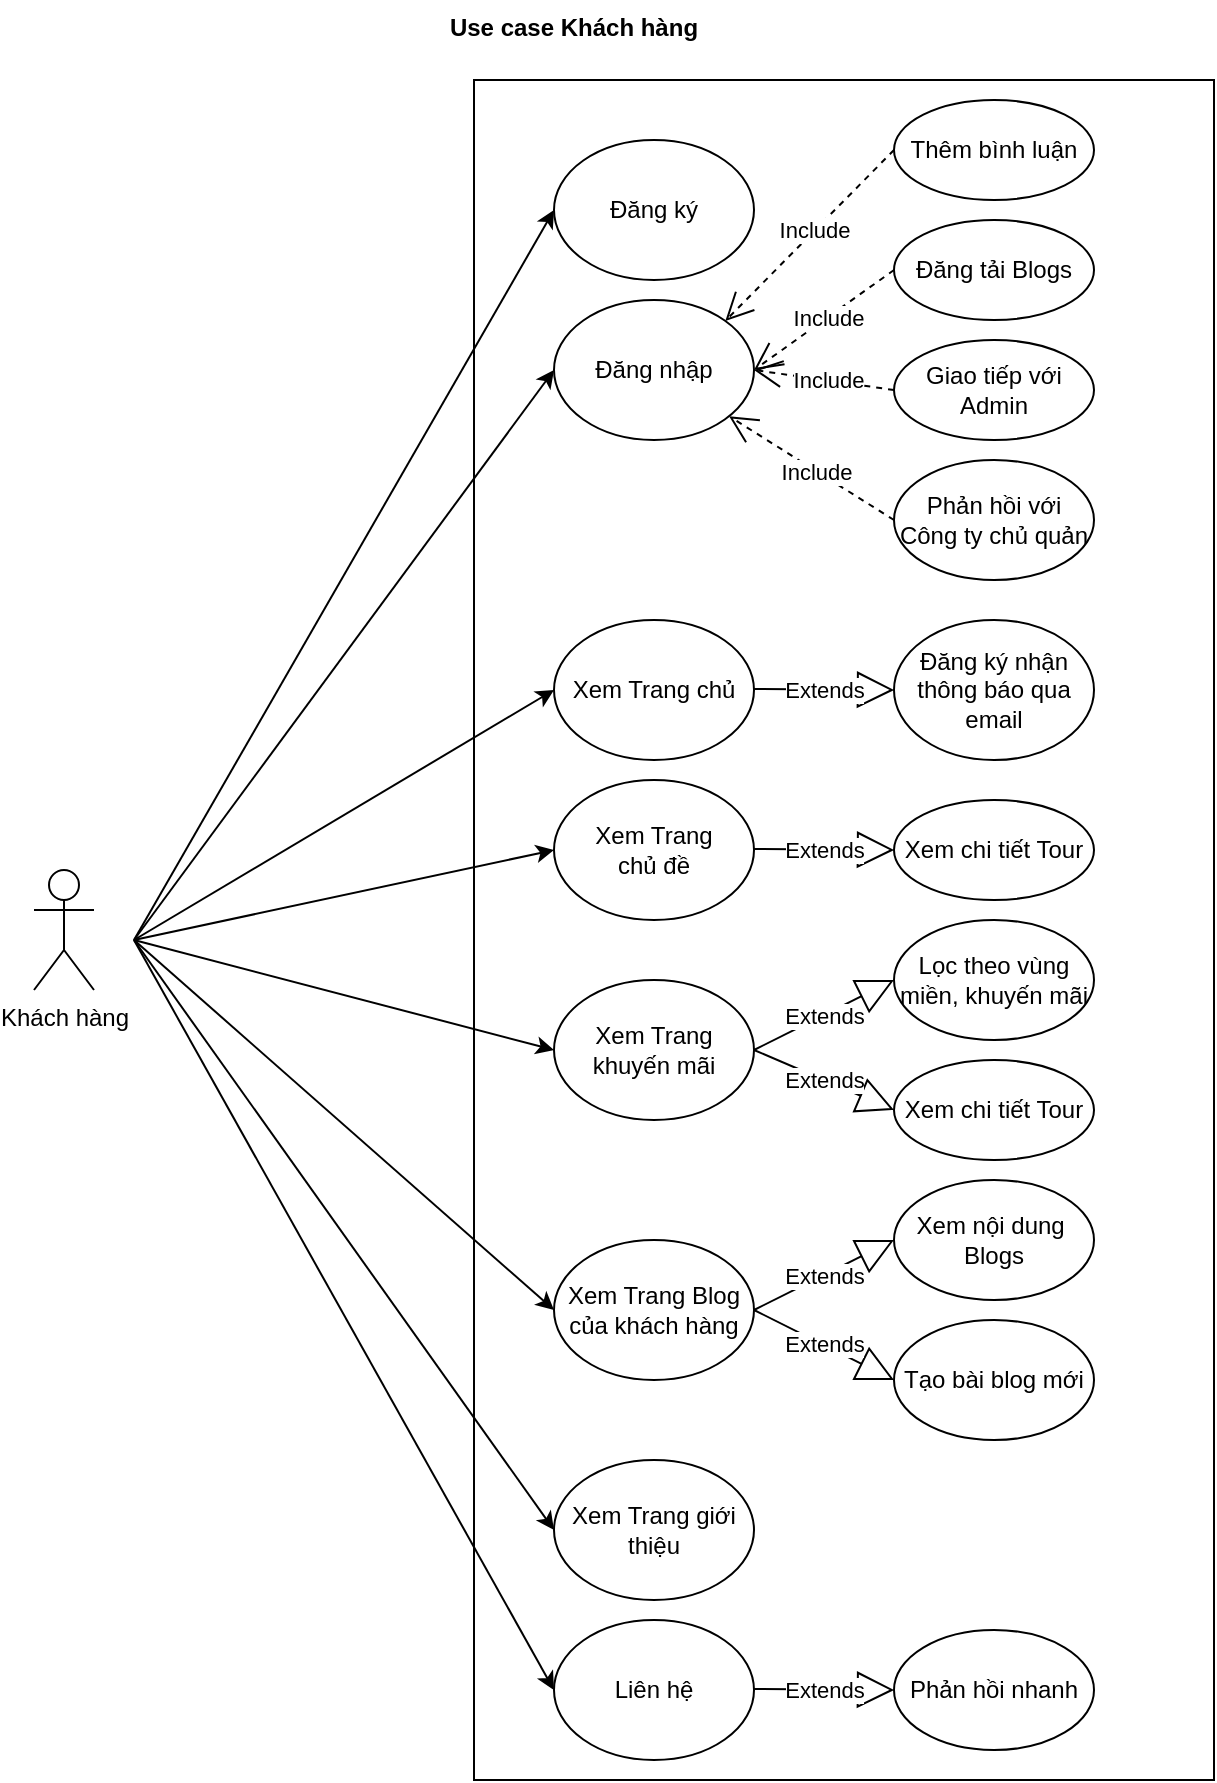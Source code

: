 <mxfile version="15.0.6" type="github">
  <diagram id="01O5uSKKgzHhrHDsLZxM" name="Page-1">
    <mxGraphModel dx="1038" dy="579" grid="1" gridSize="10" guides="1" tooltips="1" connect="1" arrows="1" fold="1" page="1" pageScale="1" pageWidth="827" pageHeight="1169" math="0" shadow="0">
      <root>
        <mxCell id="0" />
        <mxCell id="1" parent="0" />
        <mxCell id="jqa-2G00oBbrcwfLRXYl-14" value="" style="rounded=0;whiteSpace=wrap;html=1;" parent="1" vertex="1">
          <mxGeometry x="290" y="50" width="370" height="850" as="geometry" />
        </mxCell>
        <mxCell id="jqa-2G00oBbrcwfLRXYl-2" value="Khách hàng" style="shape=umlActor;verticalLabelPosition=bottom;verticalAlign=top;html=1;outlineConnect=0;" parent="1" vertex="1">
          <mxGeometry x="70" y="445" width="30" height="60" as="geometry" />
        </mxCell>
        <mxCell id="jqa-2G00oBbrcwfLRXYl-3" value="" style="endArrow=classic;html=1;entryX=0;entryY=0.5;entryDx=0;entryDy=0;" parent="1" edge="1">
          <mxGeometry width="50" height="50" relative="1" as="geometry">
            <mxPoint x="120" y="480" as="sourcePoint" />
            <mxPoint x="330" y="115" as="targetPoint" />
          </mxGeometry>
        </mxCell>
        <mxCell id="jqa-2G00oBbrcwfLRXYl-9" value="" style="endArrow=classic;html=1;entryX=0;entryY=0.5;entryDx=0;entryDy=0;" parent="1" edge="1">
          <mxGeometry width="50" height="50" relative="1" as="geometry">
            <mxPoint x="120" y="480" as="sourcePoint" />
            <mxPoint x="330" y="195" as="targetPoint" />
          </mxGeometry>
        </mxCell>
        <mxCell id="jqa-2G00oBbrcwfLRXYl-21" value="" style="endArrow=classic;html=1;entryX=0;entryY=0.5;entryDx=0;entryDy=0;" parent="1" edge="1">
          <mxGeometry width="50" height="50" relative="1" as="geometry">
            <mxPoint x="120" y="480" as="sourcePoint" />
            <mxPoint x="330" y="355" as="targetPoint" />
          </mxGeometry>
        </mxCell>
        <mxCell id="jqa-2G00oBbrcwfLRXYl-22" value="" style="endArrow=classic;html=1;entryX=0;entryY=0.5;entryDx=0;entryDy=0;" parent="1" target="bpFIh0Sjr498-v55LHdx-5" edge="1">
          <mxGeometry width="50" height="50" relative="1" as="geometry">
            <mxPoint x="120" y="480" as="sourcePoint" />
            <mxPoint x="330" y="435" as="targetPoint" />
          </mxGeometry>
        </mxCell>
        <mxCell id="jqa-2G00oBbrcwfLRXYl-23" value="" style="endArrow=classic;html=1;entryX=0;entryY=0.5;entryDx=0;entryDy=0;" parent="1" target="bpFIh0Sjr498-v55LHdx-7" edge="1">
          <mxGeometry width="50" height="50" relative="1" as="geometry">
            <mxPoint x="120" y="480" as="sourcePoint" />
            <mxPoint x="330" y="515" as="targetPoint" />
          </mxGeometry>
        </mxCell>
        <mxCell id="jqa-2G00oBbrcwfLRXYl-26" value="" style="endArrow=classic;html=1;entryX=0;entryY=0.5;entryDx=0;entryDy=0;" parent="1" target="bpFIh0Sjr498-v55LHdx-8" edge="1">
          <mxGeometry width="50" height="50" relative="1" as="geometry">
            <mxPoint x="120" y="480" as="sourcePoint" />
            <mxPoint x="330" y="675" as="targetPoint" />
          </mxGeometry>
        </mxCell>
        <mxCell id="jqa-2G00oBbrcwfLRXYl-27" value="" style="endArrow=classic;html=1;entryX=0;entryY=0.5;entryDx=0;entryDy=0;" parent="1" target="bpFIh0Sjr498-v55LHdx-9" edge="1">
          <mxGeometry width="50" height="50" relative="1" as="geometry">
            <mxPoint x="120" y="480" as="sourcePoint" />
            <mxPoint x="330" y="755" as="targetPoint" />
          </mxGeometry>
        </mxCell>
        <mxCell id="jqa-2G00oBbrcwfLRXYl-28" value="" style="endArrow=classic;html=1;entryX=0;entryY=0.5;entryDx=0;entryDy=0;" parent="1" target="bpFIh0Sjr498-v55LHdx-10" edge="1">
          <mxGeometry width="50" height="50" relative="1" as="geometry">
            <mxPoint x="120" y="480" as="sourcePoint" />
            <mxPoint x="330" y="835" as="targetPoint" />
          </mxGeometry>
        </mxCell>
        <mxCell id="jqa-2G00oBbrcwfLRXYl-46" value="Use case Khách hàng" style="text;align=center;fontStyle=1;verticalAlign=middle;spacingLeft=3;spacingRight=3;strokeColor=none;rotatable=0;points=[[0,0.5],[1,0.5]];portConstraint=eastwest;" parent="1" vertex="1">
          <mxGeometry x="300" y="10" width="80" height="26" as="geometry" />
        </mxCell>
        <mxCell id="bpFIh0Sjr498-v55LHdx-3" value="Đăng ký" style="ellipse;whiteSpace=wrap;html=1;" vertex="1" parent="1">
          <mxGeometry x="330" y="80" width="100" height="70" as="geometry" />
        </mxCell>
        <mxCell id="bpFIh0Sjr498-v55LHdx-4" value="Đăng nhập" style="ellipse;whiteSpace=wrap;html=1;" vertex="1" parent="1">
          <mxGeometry x="330" y="160" width="100" height="70" as="geometry" />
        </mxCell>
        <mxCell id="bpFIh0Sjr498-v55LHdx-5" value="Xem Trang &lt;br&gt;chủ đề" style="ellipse;whiteSpace=wrap;html=1;" vertex="1" parent="1">
          <mxGeometry x="330" y="400" width="100" height="70" as="geometry" />
        </mxCell>
        <mxCell id="bpFIh0Sjr498-v55LHdx-6" value="Xem Trang chủ" style="ellipse;whiteSpace=wrap;html=1;" vertex="1" parent="1">
          <mxGeometry x="330" y="320" width="100" height="70" as="geometry" />
        </mxCell>
        <mxCell id="bpFIh0Sjr498-v55LHdx-7" value="Xem Trang khuyến mãi" style="ellipse;whiteSpace=wrap;html=1;" vertex="1" parent="1">
          <mxGeometry x="330" y="500" width="100" height="70" as="geometry" />
        </mxCell>
        <mxCell id="bpFIh0Sjr498-v55LHdx-8" value="Xem Trang Blog của khách hàng" style="ellipse;whiteSpace=wrap;html=1;" vertex="1" parent="1">
          <mxGeometry x="330" y="630" width="100" height="70" as="geometry" />
        </mxCell>
        <mxCell id="bpFIh0Sjr498-v55LHdx-9" value="Xem Trang giới thiệu" style="ellipse;whiteSpace=wrap;html=1;" vertex="1" parent="1">
          <mxGeometry x="330" y="740" width="100" height="70" as="geometry" />
        </mxCell>
        <mxCell id="bpFIh0Sjr498-v55LHdx-10" value="Liên hệ" style="ellipse;whiteSpace=wrap;html=1;" vertex="1" parent="1">
          <mxGeometry x="330" y="820" width="100" height="70" as="geometry" />
        </mxCell>
        <mxCell id="bpFIh0Sjr498-v55LHdx-11" value="Thêm bình luận" style="ellipse;whiteSpace=wrap;html=1;" vertex="1" parent="1">
          <mxGeometry x="500" y="60" width="100" height="50" as="geometry" />
        </mxCell>
        <mxCell id="bpFIh0Sjr498-v55LHdx-12" value="Đăng tải Blogs" style="ellipse;whiteSpace=wrap;html=1;" vertex="1" parent="1">
          <mxGeometry x="500" y="120" width="100" height="50" as="geometry" />
        </mxCell>
        <mxCell id="bpFIh0Sjr498-v55LHdx-13" value="Giao tiếp với Admin" style="ellipse;whiteSpace=wrap;html=1;" vertex="1" parent="1">
          <mxGeometry x="500" y="180" width="100" height="50" as="geometry" />
        </mxCell>
        <mxCell id="bpFIh0Sjr498-v55LHdx-14" value="Phản hồi với Công ty chủ quản" style="ellipse;whiteSpace=wrap;html=1;" vertex="1" parent="1">
          <mxGeometry x="500" y="240" width="100" height="60" as="geometry" />
        </mxCell>
        <mxCell id="bpFIh0Sjr498-v55LHdx-15" value="Lọc theo vùng miền, khuyến mãi" style="ellipse;whiteSpace=wrap;html=1;" vertex="1" parent="1">
          <mxGeometry x="500" y="470" width="100" height="60" as="geometry" />
        </mxCell>
        <mxCell id="bpFIh0Sjr498-v55LHdx-16" value="Xem nội dung&amp;nbsp;&lt;br&gt;Blogs" style="ellipse;whiteSpace=wrap;html=1;" vertex="1" parent="1">
          <mxGeometry x="500" y="600" width="100" height="60" as="geometry" />
        </mxCell>
        <mxCell id="bpFIh0Sjr498-v55LHdx-17" value="Xem chi tiết Tour" style="ellipse;whiteSpace=wrap;html=1;" vertex="1" parent="1">
          <mxGeometry x="500" y="410" width="100" height="50" as="geometry" />
        </mxCell>
        <mxCell id="bpFIh0Sjr498-v55LHdx-18" value="Phản hồi nhanh" style="ellipse;whiteSpace=wrap;html=1;" vertex="1" parent="1">
          <mxGeometry x="500" y="825" width="100" height="60" as="geometry" />
        </mxCell>
        <mxCell id="bpFIh0Sjr498-v55LHdx-19" value="Xem chi tiết Tour" style="ellipse;whiteSpace=wrap;html=1;" vertex="1" parent="1">
          <mxGeometry x="500" y="540" width="100" height="50" as="geometry" />
        </mxCell>
        <mxCell id="bpFIh0Sjr498-v55LHdx-20" value="Tạo bài blog mới" style="ellipse;whiteSpace=wrap;html=1;" vertex="1" parent="1">
          <mxGeometry x="500" y="670" width="100" height="60" as="geometry" />
        </mxCell>
        <mxCell id="bpFIh0Sjr498-v55LHdx-21" value="Đăng ký nhận thông báo qua email" style="ellipse;whiteSpace=wrap;html=1;" vertex="1" parent="1">
          <mxGeometry x="500" y="320" width="100" height="70" as="geometry" />
        </mxCell>
        <mxCell id="bpFIh0Sjr498-v55LHdx-22" value="Include" style="endArrow=open;endSize=12;dashed=1;html=1;entryX=1;entryY=0;entryDx=0;entryDy=0;exitX=0;exitY=0.5;exitDx=0;exitDy=0;" edge="1" parent="1">
          <mxGeometry x="-0.062" width="160" relative="1" as="geometry">
            <mxPoint x="500" y="85.0" as="sourcePoint" />
            <mxPoint x="415.672" y="170.475" as="targetPoint" />
            <mxPoint as="offset" />
          </mxGeometry>
        </mxCell>
        <mxCell id="bpFIh0Sjr498-v55LHdx-23" value="Include" style="endArrow=open;endSize=12;dashed=1;html=1;entryX=1;entryY=0.5;entryDx=0;entryDy=0;exitX=0;exitY=0.5;exitDx=0;exitDy=0;" edge="1" parent="1">
          <mxGeometry x="-0.062" width="160" relative="1" as="geometry">
            <mxPoint x="500" y="145" as="sourcePoint" />
            <mxPoint x="430.0" y="195" as="targetPoint" />
            <mxPoint as="offset" />
          </mxGeometry>
        </mxCell>
        <mxCell id="bpFIh0Sjr498-v55LHdx-24" value="Include" style="endArrow=open;endSize=12;dashed=1;html=1;exitX=0;exitY=0.5;exitDx=0;exitDy=0;entryX=1;entryY=0.5;entryDx=0;entryDy=0;" edge="1" parent="1" target="bpFIh0Sjr498-v55LHdx-4">
          <mxGeometry x="-0.062" width="160" relative="1" as="geometry">
            <mxPoint x="500" y="205" as="sourcePoint" />
            <mxPoint x="426" y="210.19" as="targetPoint" />
            <mxPoint as="offset" />
          </mxGeometry>
        </mxCell>
        <mxCell id="bpFIh0Sjr498-v55LHdx-25" value="Include" style="endArrow=open;endSize=12;dashed=1;html=1;exitX=0;exitY=0.5;exitDx=0;exitDy=0;" edge="1" parent="1">
          <mxGeometry x="-0.062" width="160" relative="1" as="geometry">
            <mxPoint x="500" y="270" as="sourcePoint" />
            <mxPoint x="417.552" y="218.109" as="targetPoint" />
            <mxPoint as="offset" />
          </mxGeometry>
        </mxCell>
        <mxCell id="bpFIh0Sjr498-v55LHdx-26" value="Extends" style="endArrow=block;endSize=16;endFill=0;html=1;exitX=1;exitY=0.5;exitDx=0;exitDy=0;entryX=0;entryY=0.5;entryDx=0;entryDy=0;" edge="1" parent="1">
          <mxGeometry width="160" relative="1" as="geometry">
            <mxPoint x="430.0" y="665" as="sourcePoint" />
            <mxPoint x="500" y="630" as="targetPoint" />
          </mxGeometry>
        </mxCell>
        <mxCell id="bpFIh0Sjr498-v55LHdx-27" value="Extends" style="endArrow=block;endSize=16;endFill=0;html=1;" edge="1" parent="1">
          <mxGeometry width="160" relative="1" as="geometry">
            <mxPoint x="430.0" y="854.5" as="sourcePoint" />
            <mxPoint x="500" y="855" as="targetPoint" />
          </mxGeometry>
        </mxCell>
        <mxCell id="bpFIh0Sjr498-v55LHdx-28" value="Extends" style="endArrow=block;endSize=16;endFill=0;html=1;entryX=0;entryY=0.5;entryDx=0;entryDy=0;exitX=1;exitY=0.5;exitDx=0;exitDy=0;" edge="1" parent="1">
          <mxGeometry width="160" relative="1" as="geometry">
            <mxPoint x="430.0" y="535" as="sourcePoint" />
            <mxPoint x="500" y="500" as="targetPoint" />
          </mxGeometry>
        </mxCell>
        <mxCell id="bpFIh0Sjr498-v55LHdx-29" value="Extends" style="endArrow=block;endSize=16;endFill=0;html=1;entryX=0;entryY=0.5;entryDx=0;entryDy=0;" edge="1" parent="1">
          <mxGeometry width="160" relative="1" as="geometry">
            <mxPoint x="430.0" y="434.5" as="sourcePoint" />
            <mxPoint x="500" y="435" as="targetPoint" />
          </mxGeometry>
        </mxCell>
        <mxCell id="bpFIh0Sjr498-v55LHdx-30" value="Extends" style="endArrow=block;endSize=16;endFill=0;html=1;entryX=0;entryY=0.5;entryDx=0;entryDy=0;exitX=1;exitY=0.5;exitDx=0;exitDy=0;" edge="1" parent="1">
          <mxGeometry width="160" relative="1" as="geometry">
            <mxPoint x="430.0" y="535" as="sourcePoint" />
            <mxPoint x="500" y="565" as="targetPoint" />
          </mxGeometry>
        </mxCell>
        <mxCell id="bpFIh0Sjr498-v55LHdx-31" value="Extends" style="endArrow=block;endSize=16;endFill=0;html=1;exitX=1;exitY=0.5;exitDx=0;exitDy=0;entryX=0;entryY=0.5;entryDx=0;entryDy=0;" edge="1" parent="1">
          <mxGeometry width="160" relative="1" as="geometry">
            <mxPoint x="430.0" y="665" as="sourcePoint" />
            <mxPoint x="500" y="700" as="targetPoint" />
          </mxGeometry>
        </mxCell>
        <mxCell id="bpFIh0Sjr498-v55LHdx-32" value="Extends" style="endArrow=block;endSize=16;endFill=0;html=1;entryX=0;entryY=0.5;entryDx=0;entryDy=0;" edge="1" parent="1">
          <mxGeometry width="160" relative="1" as="geometry">
            <mxPoint x="430.0" y="354.5" as="sourcePoint" />
            <mxPoint x="500" y="355" as="targetPoint" />
          </mxGeometry>
        </mxCell>
      </root>
    </mxGraphModel>
  </diagram>
</mxfile>
